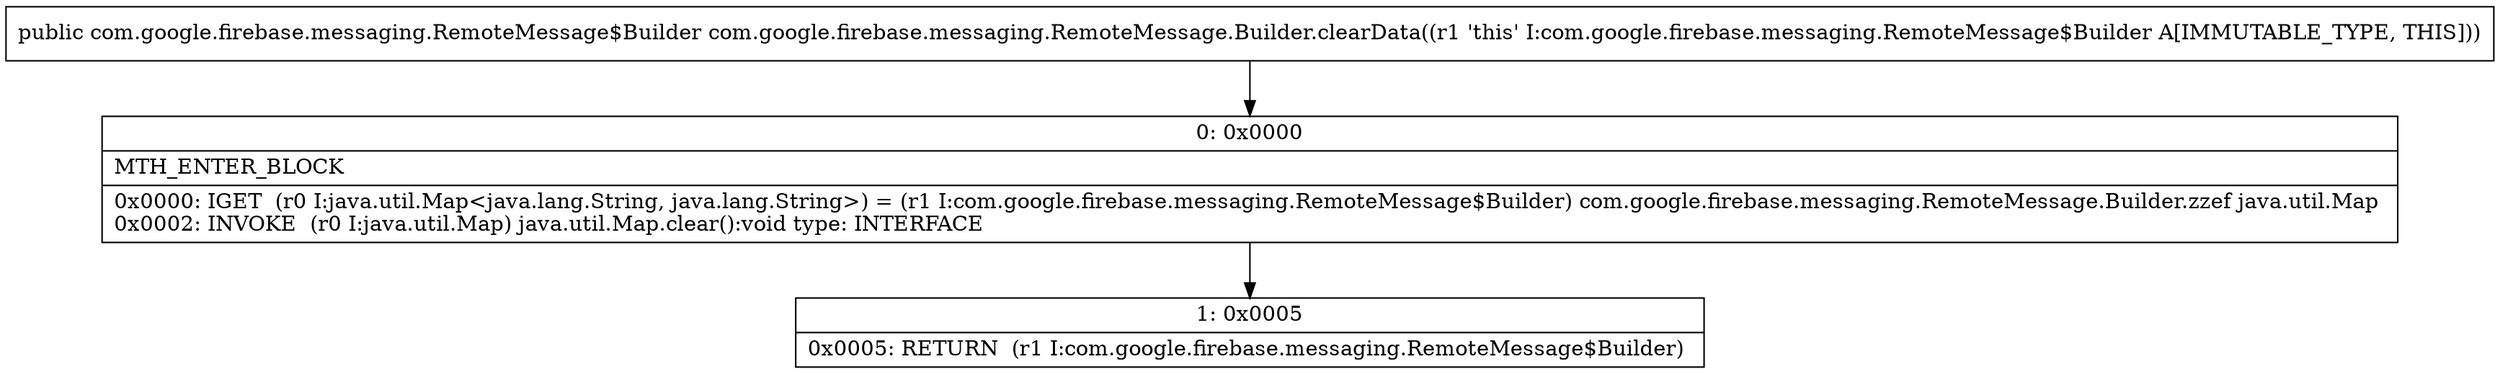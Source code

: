 digraph "CFG forcom.google.firebase.messaging.RemoteMessage.Builder.clearData()Lcom\/google\/firebase\/messaging\/RemoteMessage$Builder;" {
Node_0 [shape=record,label="{0\:\ 0x0000|MTH_ENTER_BLOCK\l|0x0000: IGET  (r0 I:java.util.Map\<java.lang.String, java.lang.String\>) = (r1 I:com.google.firebase.messaging.RemoteMessage$Builder) com.google.firebase.messaging.RemoteMessage.Builder.zzef java.util.Map \l0x0002: INVOKE  (r0 I:java.util.Map) java.util.Map.clear():void type: INTERFACE \l}"];
Node_1 [shape=record,label="{1\:\ 0x0005|0x0005: RETURN  (r1 I:com.google.firebase.messaging.RemoteMessage$Builder) \l}"];
MethodNode[shape=record,label="{public com.google.firebase.messaging.RemoteMessage$Builder com.google.firebase.messaging.RemoteMessage.Builder.clearData((r1 'this' I:com.google.firebase.messaging.RemoteMessage$Builder A[IMMUTABLE_TYPE, THIS])) }"];
MethodNode -> Node_0;
Node_0 -> Node_1;
}

